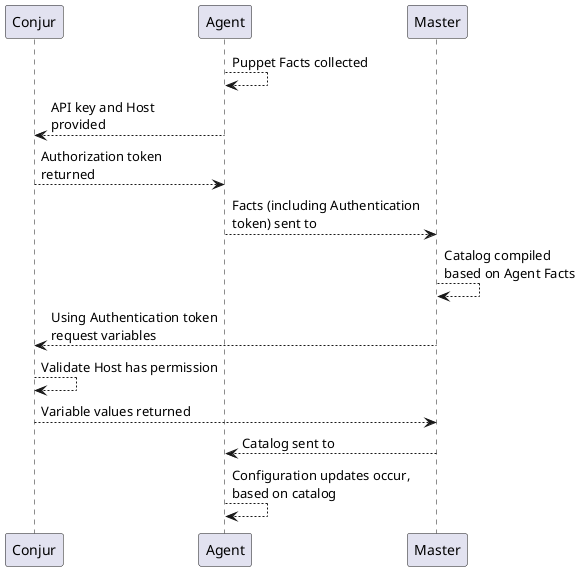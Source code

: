 @startuml

participant Conjur as conjur
participant Agent as agent
participant Master as master

agent --> agent : Puppet Facts collected
agent --> conjur : API key and Host\nprovided
conjur --> agent : Authorization token\nreturned
agent --> master : Facts (including Authentication\ntoken) sent to
master --> master : Catalog compiled\nbased on Agent Facts
master --> conjur : Using Authentication token\nrequest variables
conjur --> conjur : Validate Host has permission
conjur --> master : Variable values returned
master --> agent : Catalog sent to
agent --> agent : Configuration updates occur,\nbased on catalog

@enduml